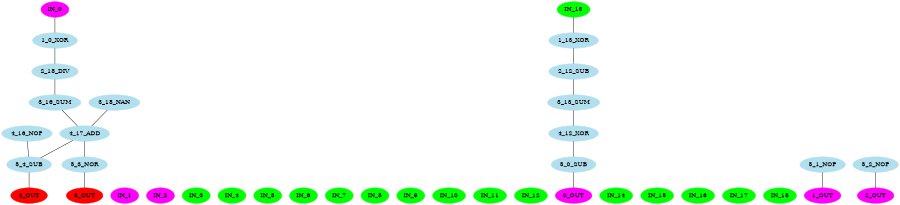 digraph EACircuit {
rankdir=BT;
edge [dir=none];
size="6,6";
ordering=out;
node [color=magenta, style=filled];
"IN_0";
"IN_1";
"IN_2";
node [color=green, style=filled];
"IN_3";
"IN_4";
"IN_5";
"IN_6";
"IN_7";
"IN_8";
"IN_9";
"IN_10";
"IN_11";
"IN_12";
"IN_13";
"IN_14";
"IN_15";
"IN_16";
"IN_17";
"IN_18";
node [color=lightblue2, style=filled];
{ rank=same; "1_0_XOR"; "1_13_XOR"; }
"1_0_XOR" -> "IN_0";
"1_13_XOR" -> "IN_13";
node [color=lightblue2, style=filled];
{ rank=same; "2_12_SUB"; "2_18_DIV"; }
"2_12_SUB" -> "1_13_XOR";
"2_18_DIV" -> "1_0_XOR";
node [color=lightblue2, style=filled];
{ rank=same; "3_13_SUM"; "3_16_SUM"; "3_18_NAN"; }
"3_13_SUM" -> "2_12_SUB";
"3_16_SUM" -> "2_18_DIV";
node [color=lightblue2, style=filled];
{ rank=same; "4_12_XOR"; "4_16_NOP"; "4_17_ADD"; }
"4_12_XOR" -> "3_13_SUM";
"4_17_ADD" -> "3_16_SUM";
"4_17_ADD" -> "3_18_NAN";
node [color=lightblue2, style=filled];
{ rank=same; "5_0_SUB"; "5_1_NOP"; "5_2_NOP"; "5_3_NOR"; "5_4_SUB"; }
"5_0_SUB" -> "4_12_XOR";
"5_3_NOR" -> "4_17_ADD";
"5_4_SUB" -> "4_16_NOP";
"5_4_SUB" -> "4_17_ADD";
node [color=magenta];
"0_OUT" -> "5_0_SUB";
"1_OUT" -> "5_1_NOP";
"2_OUT" -> "5_2_NOP";
node [color=red];
"3_OUT" -> "5_3_NOR";
"4_OUT" -> "5_4_SUB";
}
